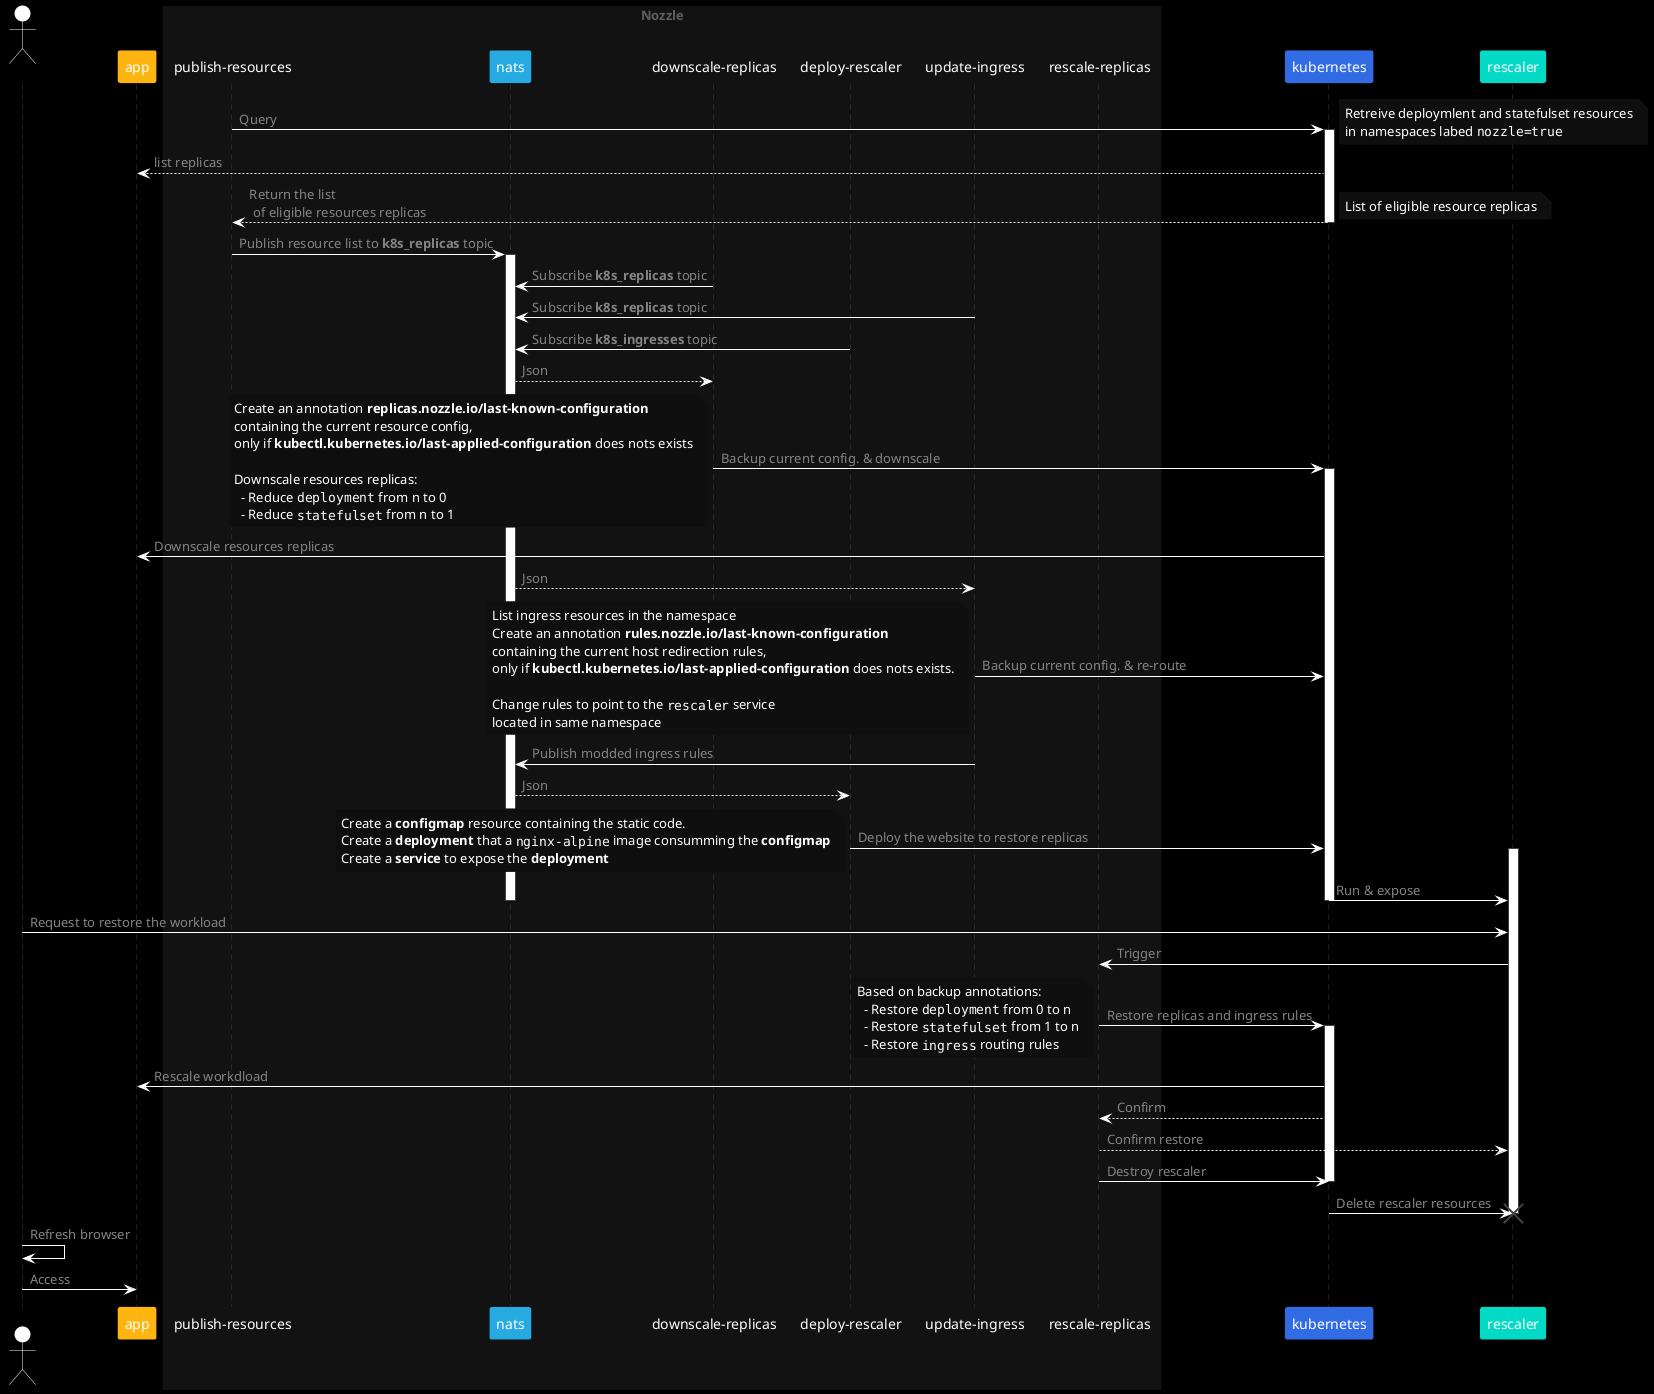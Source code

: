 @startuml

skinparam backgroundColor #000000

skinparam shadowing false  
skinparam NoteBackgroundColor #0F0F0F
skinparam NoteBorderColor #121212
skinparam NoteFontColor #FFFFFF
  
skinparam sequence {  
  ArrowColor #FFFFFF
  ArrowFontColor #848484
  
  ActorBorderColor #FFFFFF
  ActorBackgroundColor #FFFFFF

  LifeLineBorderColor #424242

  BoxBorderColor #121212
  BoxPadding 12px 20px
  BoxFontColor #5E5E5E
  BoxFontSize 30

  ParticipantBorderColor #121212
  ParticipantBackgroundColor #121212
  ParticipantFontName Arial
  ParticipantFontColor #FFFFFF

}

actor "user"
participant "app" #FFB40F
box "Nozzle" #121212
  participant "publish-resources"
  participant "nats" #27AAE0
  participant "downscale-replicas"
  participant "deploy-rescaler"
  participant "update-ingress"
  participant "rescale-replicas"
end box
participant "kubernetes" #326CE5
participant "rescaler" #03DAC6

"publish-resources" -> "kubernetes": Query
activate "kubernetes"
note right
  Retreive deploymlent and statefulset resources
  in namespaces labed ""nozzle=true""
end note

"kubernetes" --> "app": list replicas

"kubernetes" --> "publish-resources": Return the list\n of eligible resources replicas
deactivate "kubernetes"
note right
   List of eligible resource replicas
end note

"publish-resources" -> "nats": Publish resource list to **k8s_replicas** topic
activate "nats"

"downscale-replicas" -> "nats": Subscribe **k8s_replicas** topic
"update-ingress" -> "nats": Subscribe **k8s_replicas** topic
"deploy-rescaler" -> "nats": Subscribe **k8s_ingresses** topic

"nats" --> "downscale-replicas": Json
"downscale-replicas" -> "kubernetes": Backup current config. & downscale
activate "kubernetes"
note left
  Create an annotation **replicas.nozzle.io/last-known-configuration**
  containing the current resource config,
  only if **kubectl.kubernetes.io/last-applied-configuration** does nots exists
  
  Downscale resources replicas: 
    - Reduce ""deployment"" from n to 0
    - Reduce ""statefulset"" from n to 1
end note
"kubernetes" -> "app": Downscale resources replicas


"nats" --> "update-ingress": Json
"update-ingress" -> "kubernetes": Backup current config. & re-route
note left
  List ingress resources in the namespace
  Create an annotation **rules.nozzle.io/last-known-configuration**
  containing the current host redirection rules,
  only if **kubectl.kubernetes.io/last-applied-configuration** does nots exists.

  Change rules to point to the ""rescaler"" service
  located in same namespace
end note
"update-ingress" -> "nats": Publish modded ingress rules

"nats" --> "deploy-rescaler": Json
"deploy-rescaler" -> "kubernetes": Deploy the website to restore replicas
activate "rescaler"
note left
  Create a **configmap** resource containing the static code.
  Create a **deployment** that a ""nginx-alpine"" image consumming the **configmap**
  Create a **service** to expose the **deployment**
end note
"kubernetes" -> "rescaler": Run & expose
deactivate "nats"
deactivate "kubernetes"

"user" -> "rescaler": Request to restore the workload

"rescaler" -> "rescale-replicas": Trigger
"rescale-replicas" -> "kubernetes": Restore replicas and ingress rules
activate "kubernetes"
note left
  Based on backup annotations:
    - Restore ""deployment"" from 0 to n
    - Restore ""statefulset"" from 1 to n
    - Restore ""ingress"" routing rules
end note
"kubernetes" -> "app": Rescale workdload
"kubernetes" --> "rescale-replicas": Confirm
"rescale-replicas" --> "rescaler": Confirm restore
"rescale-replicas" -> "kubernetes": Destroy rescaler
deactivate "kubernetes"
"kubernetes" -> "rescaler": Delete rescaler resources
destroy rescaler

"user" -> "user": Refresh browser
"user" -> "app": Access
@enduml